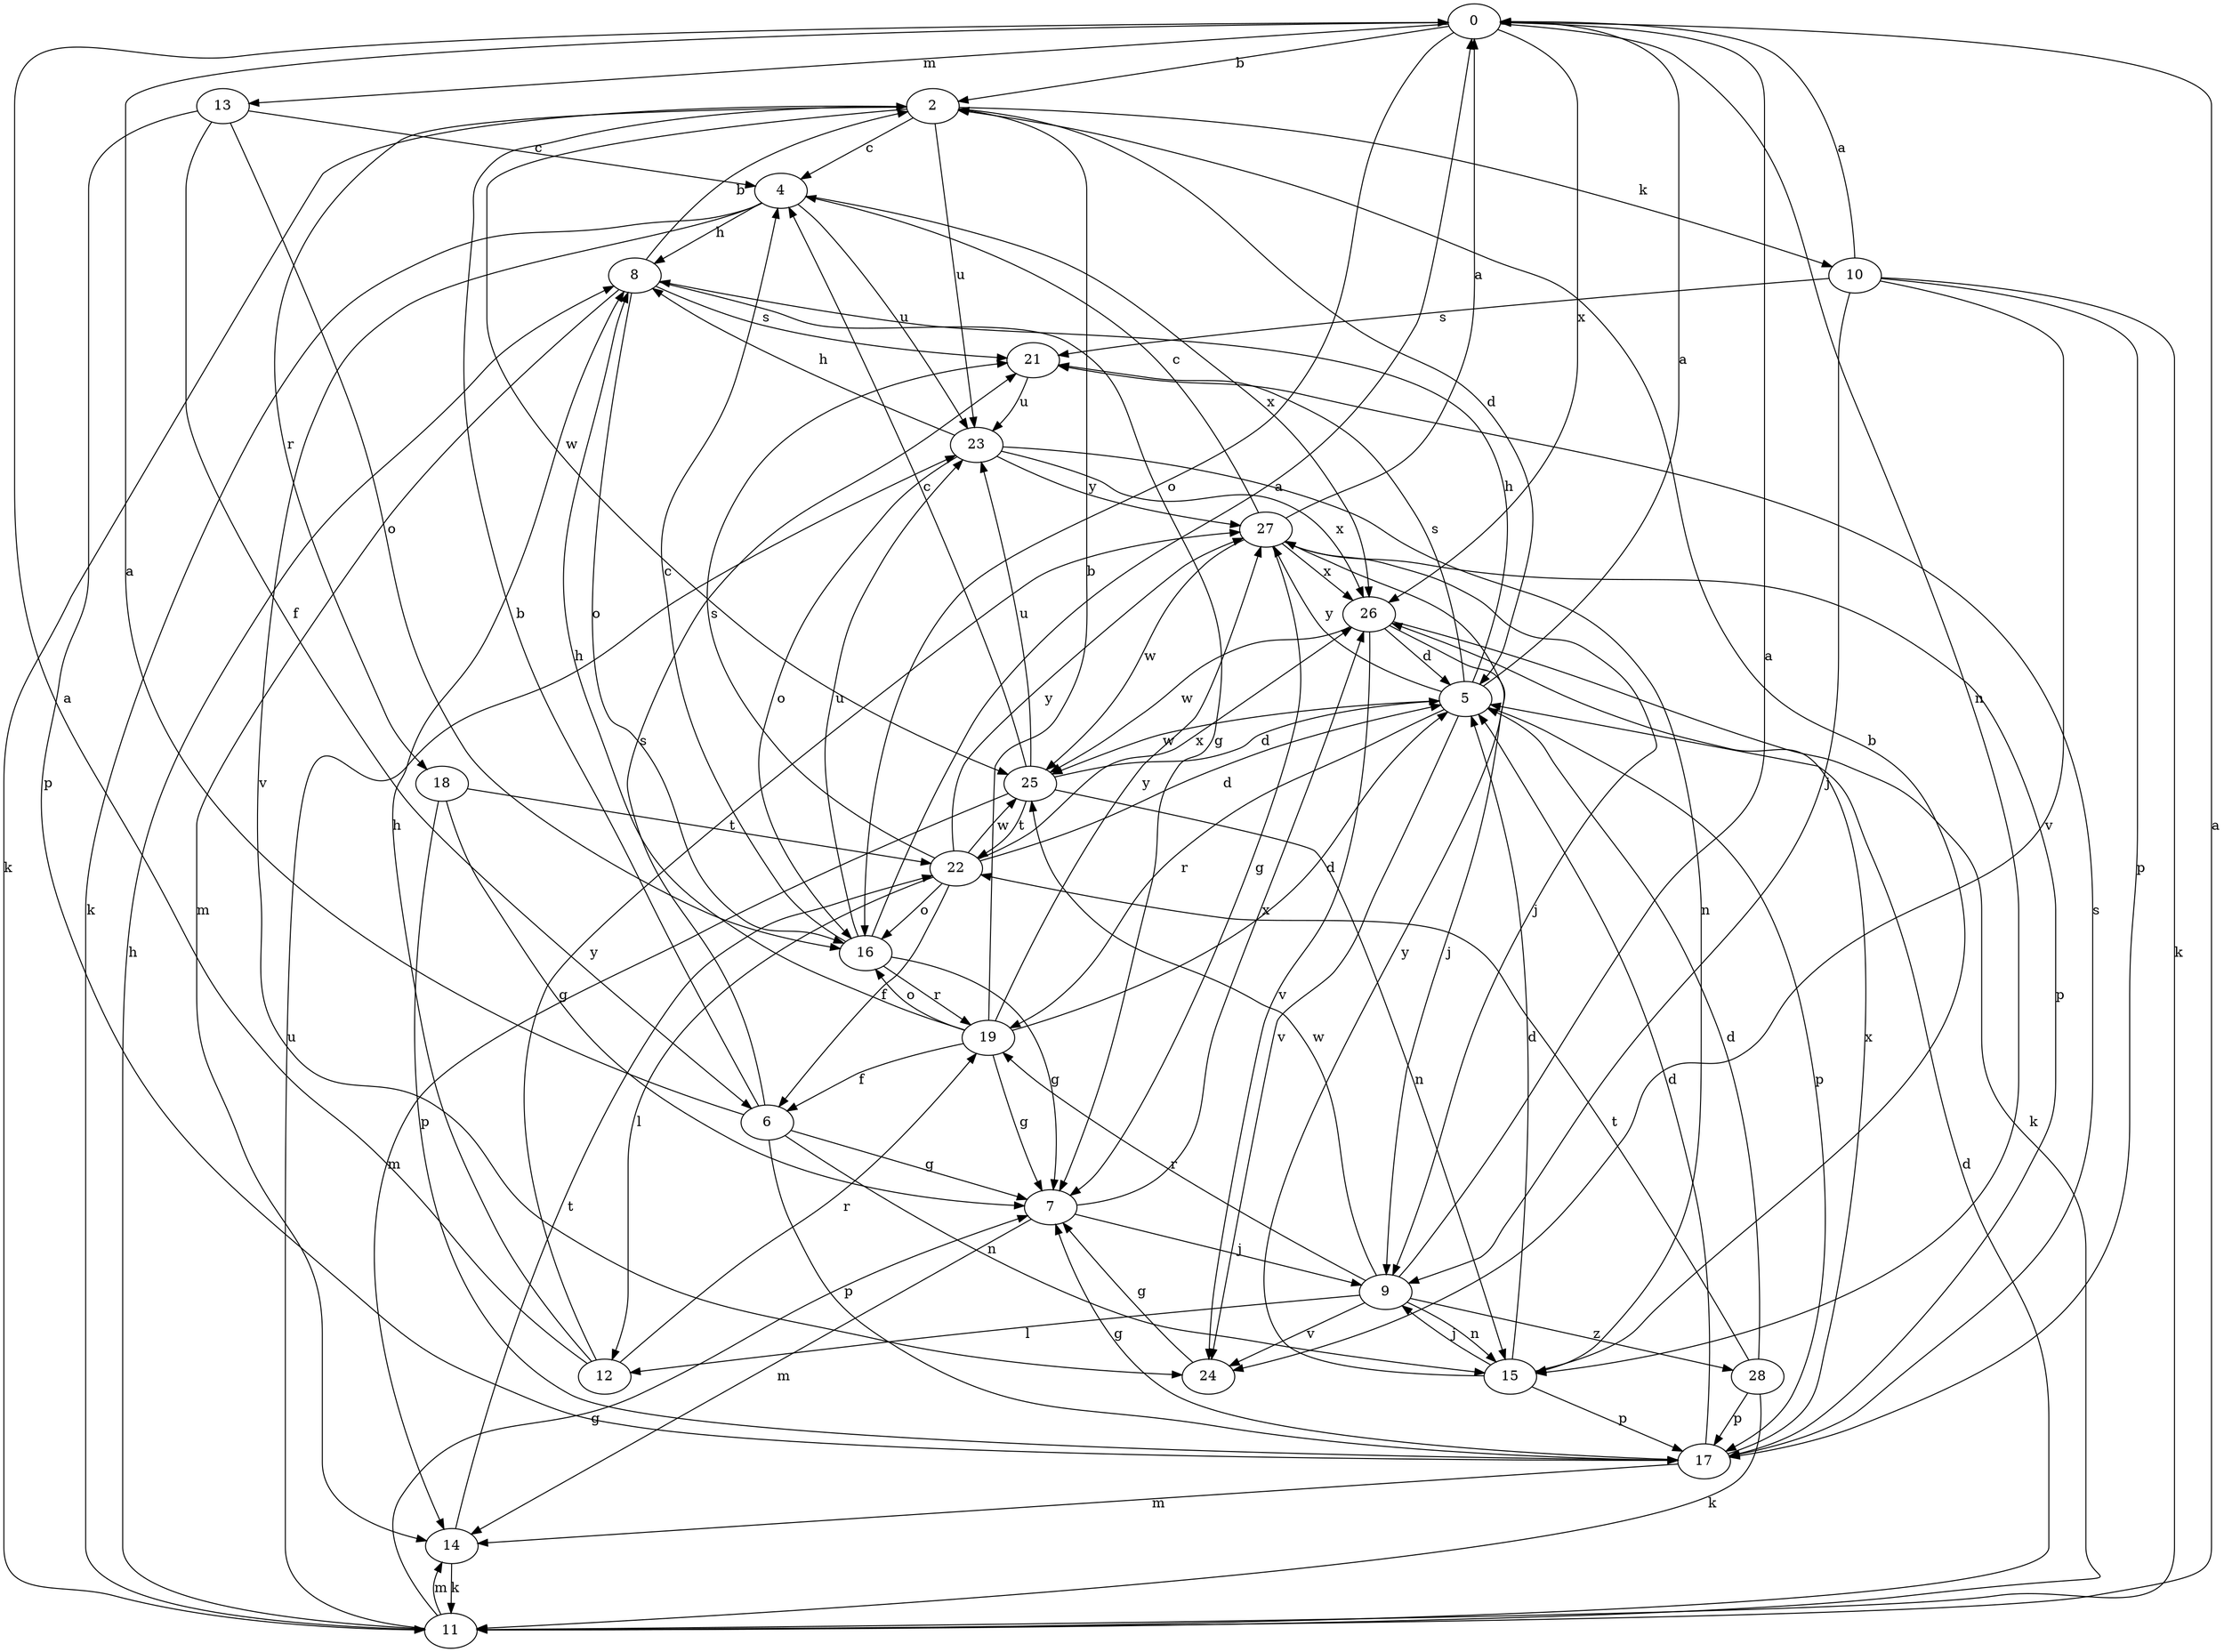 strict digraph  {
0;
2;
4;
5;
6;
7;
8;
9;
10;
11;
12;
13;
14;
15;
16;
17;
18;
19;
21;
22;
23;
24;
25;
26;
27;
28;
0 -> 2  [label=b];
0 -> 13  [label=m];
0 -> 15  [label=n];
0 -> 16  [label=o];
0 -> 26  [label=x];
2 -> 4  [label=c];
2 -> 5  [label=d];
2 -> 10  [label=k];
2 -> 11  [label=k];
2 -> 18  [label=r];
2 -> 23  [label=u];
2 -> 25  [label=w];
4 -> 8  [label=h];
4 -> 11  [label=k];
4 -> 23  [label=u];
4 -> 24  [label=v];
4 -> 26  [label=x];
5 -> 0  [label=a];
5 -> 8  [label=h];
5 -> 17  [label=p];
5 -> 19  [label=r];
5 -> 21  [label=s];
5 -> 24  [label=v];
5 -> 25  [label=w];
5 -> 27  [label=y];
6 -> 0  [label=a];
6 -> 2  [label=b];
6 -> 7  [label=g];
6 -> 15  [label=n];
6 -> 17  [label=p];
6 -> 21  [label=s];
7 -> 9  [label=j];
7 -> 14  [label=m];
7 -> 26  [label=x];
8 -> 2  [label=b];
8 -> 7  [label=g];
8 -> 14  [label=m];
8 -> 16  [label=o];
8 -> 21  [label=s];
9 -> 0  [label=a];
9 -> 12  [label=l];
9 -> 15  [label=n];
9 -> 19  [label=r];
9 -> 24  [label=v];
9 -> 25  [label=w];
9 -> 28  [label=z];
10 -> 0  [label=a];
10 -> 9  [label=j];
10 -> 11  [label=k];
10 -> 17  [label=p];
10 -> 21  [label=s];
10 -> 24  [label=v];
11 -> 0  [label=a];
11 -> 5  [label=d];
11 -> 7  [label=g];
11 -> 8  [label=h];
11 -> 14  [label=m];
11 -> 23  [label=u];
12 -> 0  [label=a];
12 -> 8  [label=h];
12 -> 19  [label=r];
12 -> 27  [label=y];
13 -> 4  [label=c];
13 -> 6  [label=f];
13 -> 16  [label=o];
13 -> 17  [label=p];
14 -> 11  [label=k];
14 -> 22  [label=t];
15 -> 2  [label=b];
15 -> 5  [label=d];
15 -> 9  [label=j];
15 -> 17  [label=p];
15 -> 27  [label=y];
16 -> 0  [label=a];
16 -> 4  [label=c];
16 -> 7  [label=g];
16 -> 19  [label=r];
16 -> 23  [label=u];
17 -> 5  [label=d];
17 -> 7  [label=g];
17 -> 14  [label=m];
17 -> 21  [label=s];
17 -> 26  [label=x];
18 -> 7  [label=g];
18 -> 17  [label=p];
18 -> 22  [label=t];
19 -> 2  [label=b];
19 -> 5  [label=d];
19 -> 6  [label=f];
19 -> 7  [label=g];
19 -> 8  [label=h];
19 -> 16  [label=o];
19 -> 27  [label=y];
21 -> 23  [label=u];
22 -> 5  [label=d];
22 -> 6  [label=f];
22 -> 12  [label=l];
22 -> 16  [label=o];
22 -> 21  [label=s];
22 -> 25  [label=w];
22 -> 26  [label=x];
22 -> 27  [label=y];
23 -> 8  [label=h];
23 -> 15  [label=n];
23 -> 16  [label=o];
23 -> 26  [label=x];
23 -> 27  [label=y];
24 -> 7  [label=g];
25 -> 4  [label=c];
25 -> 5  [label=d];
25 -> 14  [label=m];
25 -> 15  [label=n];
25 -> 22  [label=t];
25 -> 23  [label=u];
26 -> 5  [label=d];
26 -> 9  [label=j];
26 -> 11  [label=k];
26 -> 24  [label=v];
26 -> 25  [label=w];
27 -> 0  [label=a];
27 -> 4  [label=c];
27 -> 7  [label=g];
27 -> 9  [label=j];
27 -> 17  [label=p];
27 -> 25  [label=w];
27 -> 26  [label=x];
28 -> 5  [label=d];
28 -> 11  [label=k];
28 -> 17  [label=p];
28 -> 22  [label=t];
}
